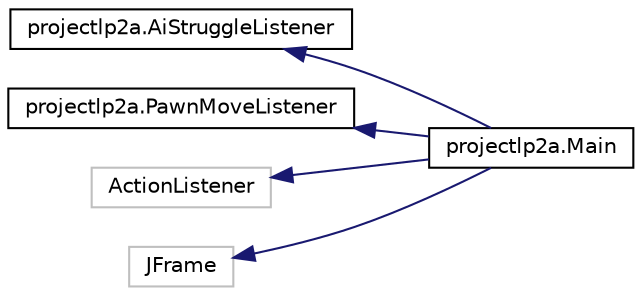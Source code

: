 digraph "Graphical Class Hierarchy"
{
 // LATEX_PDF_SIZE
  edge [fontname="Helvetica",fontsize="10",labelfontname="Helvetica",labelfontsize="10"];
  node [fontname="Helvetica",fontsize="10",shape=record];
  rankdir="LR";
  Node0 [label="projectlp2a.AiStruggleListener",height=0.2,width=0.4,color="black", fillcolor="white", style="filled",URL="$interfaceprojectlp2a_1_1_ai_struggle_listener.html",tooltip=" "];
  Node0 -> Node1 [dir="back",color="midnightblue",fontsize="10",style="solid",fontname="Helvetica"];
  Node1 [label="projectlp2a.Main",height=0.2,width=0.4,color="black", fillcolor="white", style="filled",URL="$classprojectlp2a_1_1_main.html",tooltip=" "];
  Node7 [label="projectlp2a.PawnMoveListener",height=0.2,width=0.4,color="black", fillcolor="white", style="filled",URL="$interfaceprojectlp2a_1_1_pawn_move_listener.html",tooltip=" "];
  Node7 -> Node1 [dir="back",color="midnightblue",fontsize="10",style="solid",fontname="Helvetica"];
  Node11 [label="ActionListener",height=0.2,width=0.4,color="grey75", fillcolor="white", style="filled",tooltip=" "];
  Node11 -> Node1 [dir="back",color="midnightblue",fontsize="10",style="solid",fontname="Helvetica"];
  Node14 [label="JFrame",height=0.2,width=0.4,color="grey75", fillcolor="white", style="filled",tooltip=" "];
  Node14 -> Node1 [dir="back",color="midnightblue",fontsize="10",style="solid",fontname="Helvetica"];
}
